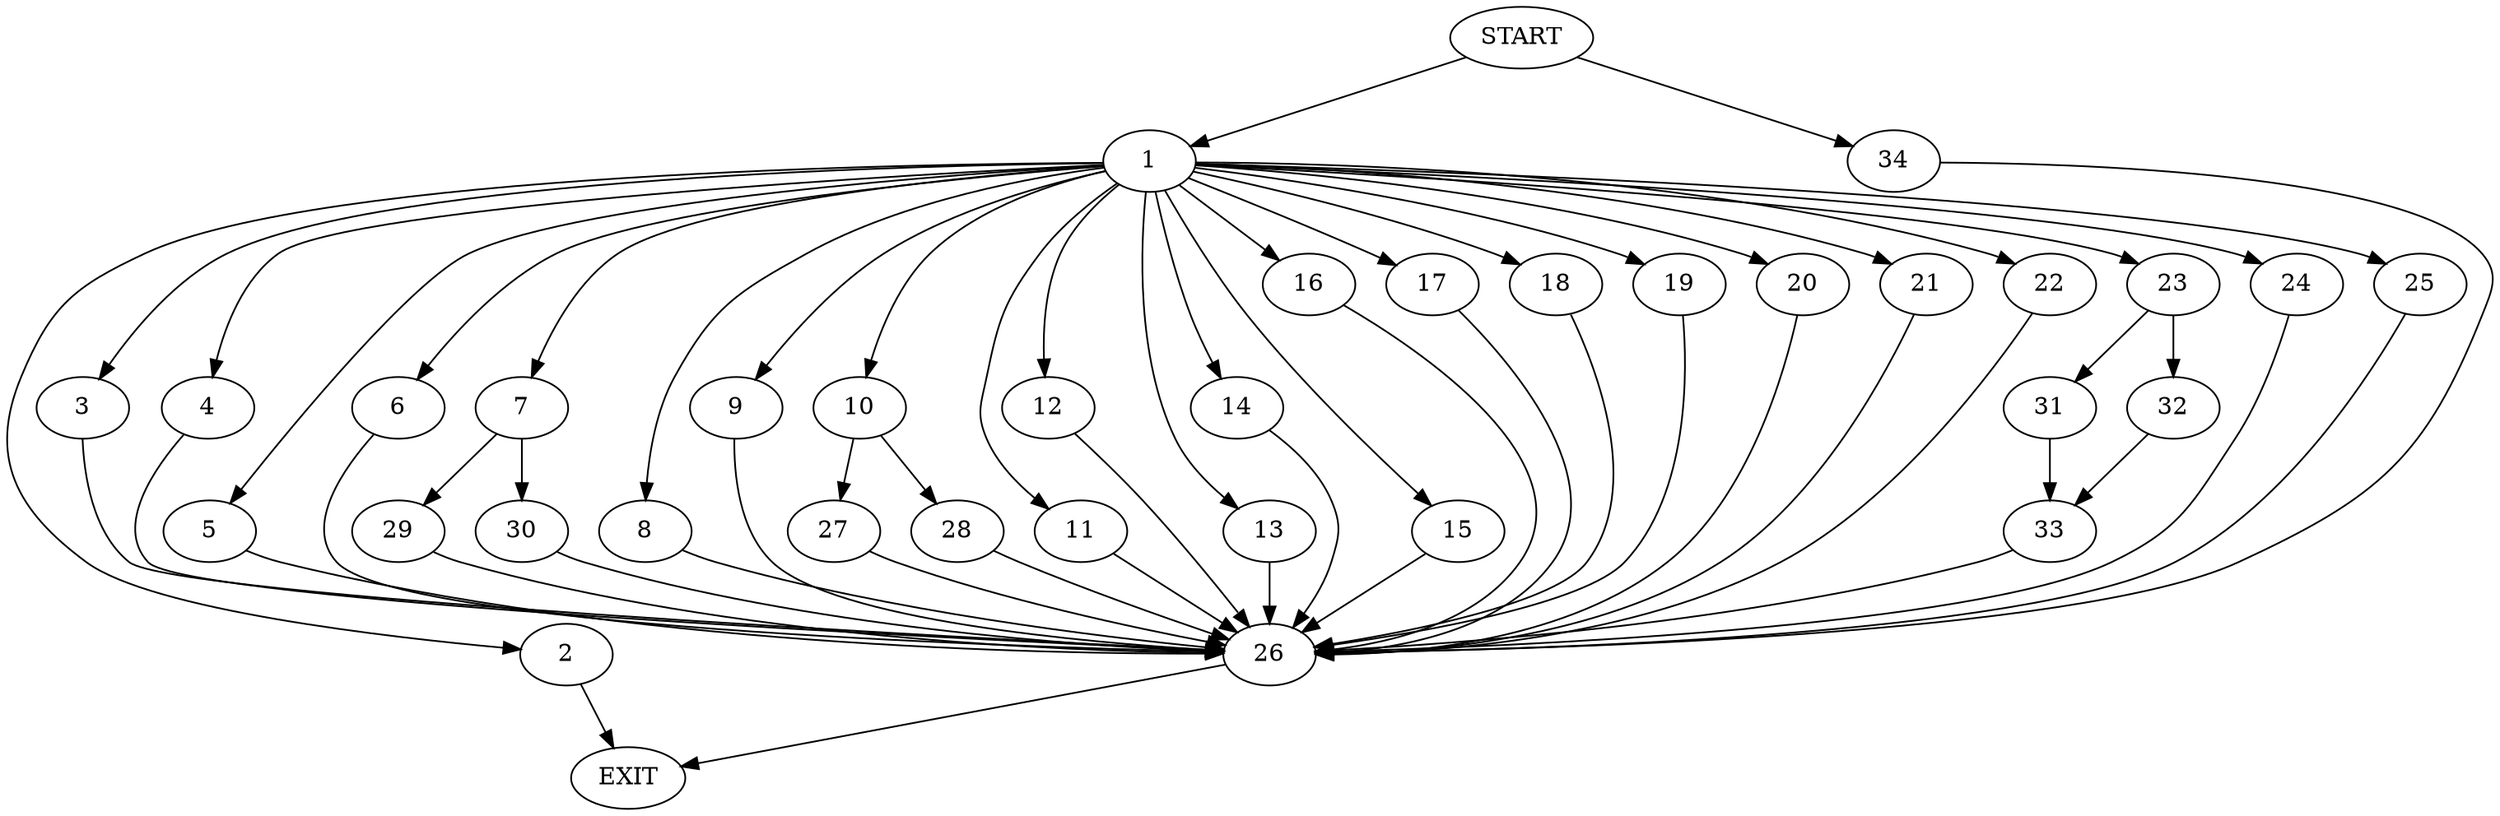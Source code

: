 digraph {
0 [label="START"]
35 [label="EXIT"]
0 -> 1
1 -> 2
1 -> 3
1 -> 4
1 -> 5
1 -> 6
1 -> 7
1 -> 8
1 -> 9
1 -> 10
1 -> 11
1 -> 12
1 -> 13
1 -> 14
1 -> 15
1 -> 16
1 -> 17
1 -> 18
1 -> 19
1 -> 20
1 -> 21
1 -> 22
1 -> 23
1 -> 24
1 -> 25
12 -> 26
13 -> 26
16 -> 26
5 -> 26
18 -> 26
9 -> 26
11 -> 26
3 -> 26
10 -> 27
10 -> 28
14 -> 26
2 -> 35
24 -> 26
17 -> 26
21 -> 26
8 -> 26
6 -> 26
25 -> 26
4 -> 26
20 -> 26
22 -> 26
19 -> 26
7 -> 29
7 -> 30
23 -> 31
23 -> 32
15 -> 26
26 -> 35
30 -> 26
29 -> 26
27 -> 26
28 -> 26
32 -> 33
31 -> 33
33 -> 26
0 -> 34
34 -> 26
}
